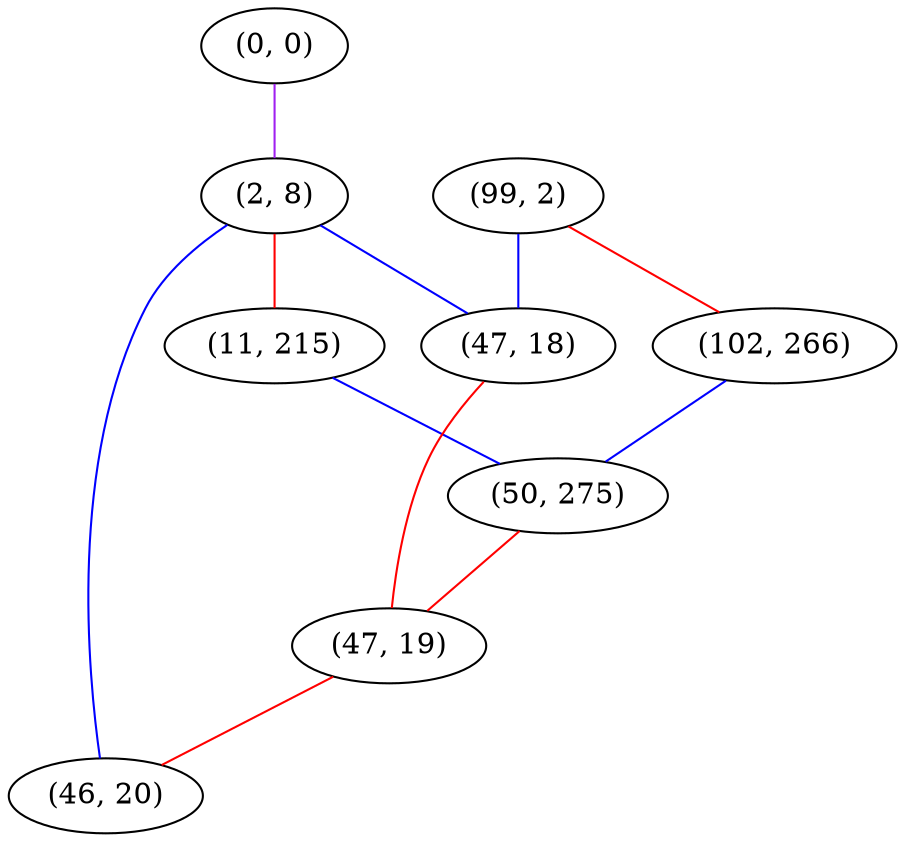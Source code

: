 graph "" {
"(99, 2)";
"(0, 0)";
"(2, 8)";
"(102, 266)";
"(11, 215)";
"(50, 275)";
"(47, 18)";
"(47, 19)";
"(46, 20)";
"(99, 2)" -- "(102, 266)"  [color=red, key=0, weight=1];
"(99, 2)" -- "(47, 18)"  [color=blue, key=0, weight=3];
"(0, 0)" -- "(2, 8)"  [color=purple, key=0, weight=4];
"(2, 8)" -- "(11, 215)"  [color=red, key=0, weight=1];
"(2, 8)" -- "(47, 18)"  [color=blue, key=0, weight=3];
"(2, 8)" -- "(46, 20)"  [color=blue, key=0, weight=3];
"(102, 266)" -- "(50, 275)"  [color=blue, key=0, weight=3];
"(11, 215)" -- "(50, 275)"  [color=blue, key=0, weight=3];
"(50, 275)" -- "(47, 19)"  [color=red, key=0, weight=1];
"(47, 18)" -- "(47, 19)"  [color=red, key=0, weight=1];
"(47, 19)" -- "(46, 20)"  [color=red, key=0, weight=1];
}
